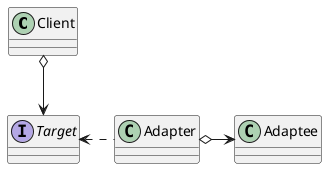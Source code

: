 @startuml
class Client{

}
interface Target{

}
class Adapter{
	
}
class Adaptee{

}
Client o--> Target
Target <. Adapter
Adapter o-> Adaptee
@enduml